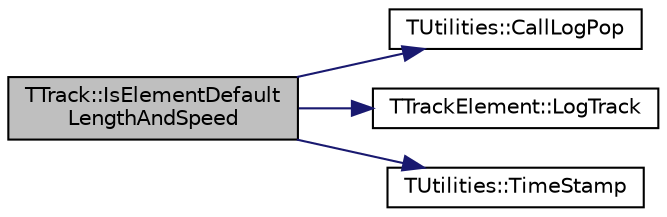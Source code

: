 digraph "TTrack::IsElementDefaultLengthAndSpeed"
{
 // INTERACTIVE_SVG=YES
 // LATEX_PDF_SIZE
  edge [fontname="Helvetica",fontsize="10",labelfontname="Helvetica",labelfontsize="10"];
  node [fontname="Helvetica",fontsize="10",shape=record];
  rankdir="LR";
  Node1 [label="TTrack::IsElementDefault\lLengthAndSpeed",height=0.2,width=0.4,color="black", fillcolor="grey75", style="filled", fontcolor="black",tooltip="True if track at link positions [0] & [1] if FirstTrack true, else that at [2] & [3] in TrackElement ..."];
  Node1 -> Node2 [color="midnightblue",fontsize="10",style="solid",fontname="Helvetica"];
  Node2 [label="TUtilities::CallLogPop",height=0.2,width=0.4,color="black", fillcolor="white", style="filled",URL="$class_t_utilities.html#ae1eddca13cc3c492839e131f40ec21c0",tooltip="pops the last entry off the call stack, throws an error if called when empty"];
  Node1 -> Node3 [color="midnightblue",fontsize="10",style="solid",fontname="Helvetica"];
  Node3 [label="TTrackElement::LogTrack",height=0.2,width=0.4,color="black", fillcolor="white", style="filled",URL="$class_t_track_element.html#a100bff829c4dca820927affde4cb9e57",tooltip="Used to log track parameters for call stack logging."];
  Node1 -> Node4 [color="midnightblue",fontsize="10",style="solid",fontname="Helvetica"];
  Node4 [label="TUtilities::TimeStamp",height=0.2,width=0.4,color="black", fillcolor="white", style="filled",URL="$class_t_utilities.html#a34bd6bb5305bc29afdf424f6d35a921c",tooltip="creates a string of the form 'hh:mm:ss' for use in call & event logging"];
}
